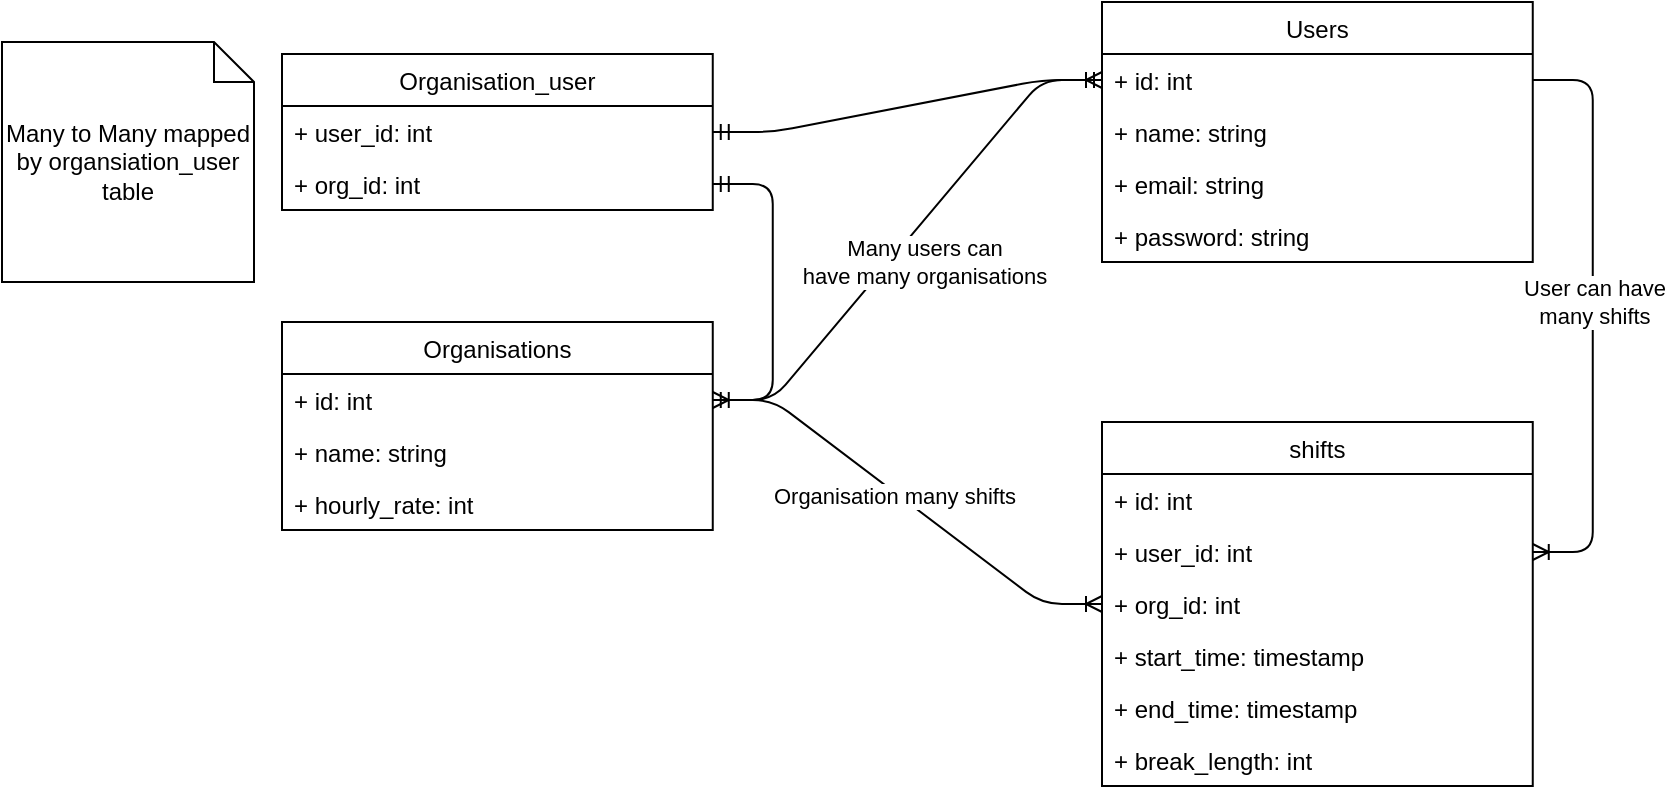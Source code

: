 <mxfile version="14.6.11" type="device"><diagram id="0xXOiS1crYqPYcXzm-tI" name="Page-1"><mxGraphModel dx="2253" dy="738" grid="1" gridSize="10" guides="1" tooltips="1" connect="1" arrows="1" fold="1" page="1" pageScale="1" pageWidth="827" pageHeight="1169" math="0" shadow="0"><root><mxCell id="0"/><mxCell id="1" parent="0"/><mxCell id="R30sxR4YIlFBIJpeaGWY-20" value="Organisations" style="swimlane;fontStyle=0;childLayout=stackLayout;horizontal=1;startSize=26;fillColor=none;horizontalStack=0;resizeParent=1;resizeParentMax=0;resizeLast=0;collapsible=1;marginBottom=0;" vertex="1" parent="1"><mxGeometry x="70" y="270" width="215.38" height="104" as="geometry"/></mxCell><mxCell id="R30sxR4YIlFBIJpeaGWY-21" value="+ id: int" style="text;strokeColor=none;fillColor=none;align=left;verticalAlign=top;spacingLeft=4;spacingRight=4;overflow=hidden;rotatable=0;points=[[0,0.5],[1,0.5]];portConstraint=eastwest;" vertex="1" parent="R30sxR4YIlFBIJpeaGWY-20"><mxGeometry y="26" width="215.38" height="26" as="geometry"/></mxCell><mxCell id="R30sxR4YIlFBIJpeaGWY-22" value="+ name: string" style="text;strokeColor=none;fillColor=none;align=left;verticalAlign=top;spacingLeft=4;spacingRight=4;overflow=hidden;rotatable=0;points=[[0,0.5],[1,0.5]];portConstraint=eastwest;" vertex="1" parent="R30sxR4YIlFBIJpeaGWY-20"><mxGeometry y="52" width="215.38" height="26" as="geometry"/></mxCell><mxCell id="R30sxR4YIlFBIJpeaGWY-23" value="+ hourly_rate: int" style="text;strokeColor=none;fillColor=none;align=left;verticalAlign=top;spacingLeft=4;spacingRight=4;overflow=hidden;rotatable=0;points=[[0,0.5],[1,0.5]];portConstraint=eastwest;" vertex="1" parent="R30sxR4YIlFBIJpeaGWY-20"><mxGeometry y="78" width="215.38" height="26" as="geometry"/></mxCell><mxCell id="R30sxR4YIlFBIJpeaGWY-24" value="Users" style="swimlane;fontStyle=0;childLayout=stackLayout;horizontal=1;startSize=26;fillColor=none;horizontalStack=0;resizeParent=1;resizeParentMax=0;resizeLast=0;collapsible=1;marginBottom=0;" vertex="1" parent="1"><mxGeometry x="480" y="110" width="215.38" height="130" as="geometry"/></mxCell><mxCell id="R30sxR4YIlFBIJpeaGWY-25" value="+ id: int" style="text;strokeColor=none;fillColor=none;align=left;verticalAlign=top;spacingLeft=4;spacingRight=4;overflow=hidden;rotatable=0;points=[[0,0.5],[1,0.5]];portConstraint=eastwest;" vertex="1" parent="R30sxR4YIlFBIJpeaGWY-24"><mxGeometry y="26" width="215.38" height="26" as="geometry"/></mxCell><mxCell id="R30sxR4YIlFBIJpeaGWY-26" value="+ name: string" style="text;strokeColor=none;fillColor=none;align=left;verticalAlign=top;spacingLeft=4;spacingRight=4;overflow=hidden;rotatable=0;points=[[0,0.5],[1,0.5]];portConstraint=eastwest;" vertex="1" parent="R30sxR4YIlFBIJpeaGWY-24"><mxGeometry y="52" width="215.38" height="26" as="geometry"/></mxCell><mxCell id="R30sxR4YIlFBIJpeaGWY-28" value="+ email: string" style="text;strokeColor=none;fillColor=none;align=left;verticalAlign=top;spacingLeft=4;spacingRight=4;overflow=hidden;rotatable=0;points=[[0,0.5],[1,0.5]];portConstraint=eastwest;" vertex="1" parent="R30sxR4YIlFBIJpeaGWY-24"><mxGeometry y="78" width="215.38" height="26" as="geometry"/></mxCell><mxCell id="R30sxR4YIlFBIJpeaGWY-29" value="+ password: string" style="text;strokeColor=none;fillColor=none;align=left;verticalAlign=top;spacingLeft=4;spacingRight=4;overflow=hidden;rotatable=0;points=[[0,0.5],[1,0.5]];portConstraint=eastwest;" vertex="1" parent="R30sxR4YIlFBIJpeaGWY-24"><mxGeometry y="104" width="215.38" height="26" as="geometry"/></mxCell><mxCell id="R30sxR4YIlFBIJpeaGWY-30" value="shifts" style="swimlane;fontStyle=0;childLayout=stackLayout;horizontal=1;startSize=26;fillColor=none;horizontalStack=0;resizeParent=1;resizeParentMax=0;resizeLast=0;collapsible=1;marginBottom=0;" vertex="1" parent="1"><mxGeometry x="480" y="320" width="215.38" height="182" as="geometry"/></mxCell><mxCell id="R30sxR4YIlFBIJpeaGWY-31" value="+ id: int" style="text;strokeColor=none;fillColor=none;align=left;verticalAlign=top;spacingLeft=4;spacingRight=4;overflow=hidden;rotatable=0;points=[[0,0.5],[1,0.5]];portConstraint=eastwest;" vertex="1" parent="R30sxR4YIlFBIJpeaGWY-30"><mxGeometry y="26" width="215.38" height="26" as="geometry"/></mxCell><mxCell id="R30sxR4YIlFBIJpeaGWY-32" value="+ user_id: int" style="text;strokeColor=none;fillColor=none;align=left;verticalAlign=top;spacingLeft=4;spacingRight=4;overflow=hidden;rotatable=0;points=[[0,0.5],[1,0.5]];portConstraint=eastwest;" vertex="1" parent="R30sxR4YIlFBIJpeaGWY-30"><mxGeometry y="52" width="215.38" height="26" as="geometry"/></mxCell><mxCell id="R30sxR4YIlFBIJpeaGWY-35" value="+ org_id: int" style="text;strokeColor=none;fillColor=none;align=left;verticalAlign=top;spacingLeft=4;spacingRight=4;overflow=hidden;rotatable=0;points=[[0,0.5],[1,0.5]];portConstraint=eastwest;" vertex="1" parent="R30sxR4YIlFBIJpeaGWY-30"><mxGeometry y="78" width="215.38" height="26" as="geometry"/></mxCell><mxCell id="R30sxR4YIlFBIJpeaGWY-33" value="+ start_time: timestamp" style="text;strokeColor=none;fillColor=none;align=left;verticalAlign=top;spacingLeft=4;spacingRight=4;overflow=hidden;rotatable=0;points=[[0,0.5],[1,0.5]];portConstraint=eastwest;" vertex="1" parent="R30sxR4YIlFBIJpeaGWY-30"><mxGeometry y="104" width="215.38" height="26" as="geometry"/></mxCell><mxCell id="R30sxR4YIlFBIJpeaGWY-36" value="+ end_time: timestamp" style="text;strokeColor=none;fillColor=none;align=left;verticalAlign=top;spacingLeft=4;spacingRight=4;overflow=hidden;rotatable=0;points=[[0,0.5],[1,0.5]];portConstraint=eastwest;" vertex="1" parent="R30sxR4YIlFBIJpeaGWY-30"><mxGeometry y="130" width="215.38" height="26" as="geometry"/></mxCell><mxCell id="R30sxR4YIlFBIJpeaGWY-34" value="+ break_length: int" style="text;strokeColor=none;fillColor=none;align=left;verticalAlign=top;spacingLeft=4;spacingRight=4;overflow=hidden;rotatable=0;points=[[0,0.5],[1,0.5]];portConstraint=eastwest;" vertex="1" parent="R30sxR4YIlFBIJpeaGWY-30"><mxGeometry y="156" width="215.38" height="26" as="geometry"/></mxCell><mxCell id="R30sxR4YIlFBIJpeaGWY-37" value="" style="edgeStyle=entityRelationEdgeStyle;fontSize=12;html=1;endArrow=ERoneToMany;exitX=1;exitY=0.5;exitDx=0;exitDy=0;entryX=0;entryY=0.5;entryDx=0;entryDy=0;" edge="1" parent="1" source="R30sxR4YIlFBIJpeaGWY-21" target="R30sxR4YIlFBIJpeaGWY-35"><mxGeometry width="100" height="100" relative="1" as="geometry"><mxPoint x="360" y="430" as="sourcePoint"/><mxPoint x="460" y="330" as="targetPoint"/></mxGeometry></mxCell><mxCell id="R30sxR4YIlFBIJpeaGWY-38" value="Organisation many shifts" style="edgeLabel;html=1;align=center;verticalAlign=middle;resizable=0;points=[];" vertex="1" connectable="0" parent="R30sxR4YIlFBIJpeaGWY-37"><mxGeometry x="-0.063" y="-1" relative="1" as="geometry"><mxPoint as="offset"/></mxGeometry></mxCell><mxCell id="R30sxR4YIlFBIJpeaGWY-39" value="Organisation_user" style="swimlane;fontStyle=0;childLayout=stackLayout;horizontal=1;startSize=26;fillColor=none;horizontalStack=0;resizeParent=1;resizeParentMax=0;resizeLast=0;collapsible=1;marginBottom=0;" vertex="1" parent="1"><mxGeometry x="70" y="136" width="215.38" height="78" as="geometry"/></mxCell><mxCell id="R30sxR4YIlFBIJpeaGWY-40" value="+ user_id: int" style="text;strokeColor=none;fillColor=none;align=left;verticalAlign=top;spacingLeft=4;spacingRight=4;overflow=hidden;rotatable=0;points=[[0,0.5],[1,0.5]];portConstraint=eastwest;" vertex="1" parent="R30sxR4YIlFBIJpeaGWY-39"><mxGeometry y="26" width="215.38" height="26" as="geometry"/></mxCell><mxCell id="R30sxR4YIlFBIJpeaGWY-41" value="+ org_id: int" style="text;strokeColor=none;fillColor=none;align=left;verticalAlign=top;spacingLeft=4;spacingRight=4;overflow=hidden;rotatable=0;points=[[0,0.5],[1,0.5]];portConstraint=eastwest;" vertex="1" parent="R30sxR4YIlFBIJpeaGWY-39"><mxGeometry y="52" width="215.38" height="26" as="geometry"/></mxCell><mxCell id="R30sxR4YIlFBIJpeaGWY-45" value="" style="edgeStyle=entityRelationEdgeStyle;fontSize=12;html=1;endArrow=ERoneToMany;exitX=1;exitY=0.5;exitDx=0;exitDy=0;" edge="1" parent="1" source="R30sxR4YIlFBIJpeaGWY-25" target="R30sxR4YIlFBIJpeaGWY-32"><mxGeometry width="100" height="100" relative="1" as="geometry"><mxPoint x="360" y="430" as="sourcePoint"/><mxPoint x="460" y="330" as="targetPoint"/></mxGeometry></mxCell><mxCell id="R30sxR4YIlFBIJpeaGWY-46" value="User can have&lt;br&gt;many shifts" style="edgeLabel;html=1;align=center;verticalAlign=middle;resizable=0;points=[];" vertex="1" connectable="0" parent="R30sxR4YIlFBIJpeaGWY-45"><mxGeometry x="-0.049" relative="1" as="geometry"><mxPoint as="offset"/></mxGeometry></mxCell><mxCell id="R30sxR4YIlFBIJpeaGWY-47" value="" style="edgeStyle=entityRelationEdgeStyle;fontSize=12;html=1;endArrow=ERmany;startArrow=ERmany;exitX=1;exitY=0.5;exitDx=0;exitDy=0;entryX=0;entryY=0.5;entryDx=0;entryDy=0;" edge="1" parent="1" source="R30sxR4YIlFBIJpeaGWY-21" target="R30sxR4YIlFBIJpeaGWY-25"><mxGeometry width="100" height="100" relative="1" as="geometry"><mxPoint x="360" y="420" as="sourcePoint"/><mxPoint x="460" y="320" as="targetPoint"/></mxGeometry></mxCell><mxCell id="R30sxR4YIlFBIJpeaGWY-48" value="Many users can&lt;br&gt;have many organisations" style="edgeLabel;html=1;align=center;verticalAlign=middle;resizable=0;points=[];" vertex="1" connectable="0" parent="R30sxR4YIlFBIJpeaGWY-47"><mxGeometry x="-0.119" relative="1" as="geometry"><mxPoint x="18" y="-2" as="offset"/></mxGeometry></mxCell><mxCell id="R30sxR4YIlFBIJpeaGWY-49" value="Many to Many mapped by organsiation_user table" style="shape=note;size=20;whiteSpace=wrap;html=1;" vertex="1" parent="1"><mxGeometry x="-70" y="130" width="126" height="120" as="geometry"/></mxCell><mxCell id="R30sxR4YIlFBIJpeaGWY-50" value="" style="edgeStyle=entityRelationEdgeStyle;fontSize=12;html=1;endArrow=ERmandOne;startArrow=ERmandOne;exitX=1;exitY=0.5;exitDx=0;exitDy=0;entryX=0;entryY=0.5;entryDx=0;entryDy=0;" edge="1" parent="1" source="R30sxR4YIlFBIJpeaGWY-40" target="R30sxR4YIlFBIJpeaGWY-25"><mxGeometry width="100" height="100" relative="1" as="geometry"><mxPoint x="360" y="390" as="sourcePoint"/><mxPoint x="460" y="290" as="targetPoint"/></mxGeometry></mxCell><mxCell id="R30sxR4YIlFBIJpeaGWY-51" value="" style="edgeStyle=entityRelationEdgeStyle;fontSize=12;html=1;endArrow=ERmandOne;startArrow=ERmandOne;" edge="1" parent="1" source="R30sxR4YIlFBIJpeaGWY-41" target="R30sxR4YIlFBIJpeaGWY-21"><mxGeometry width="100" height="100" relative="1" as="geometry"><mxPoint x="315.38" y="185" as="sourcePoint"/><mxPoint x="490" y="159" as="targetPoint"/></mxGeometry></mxCell></root></mxGraphModel></diagram></mxfile>